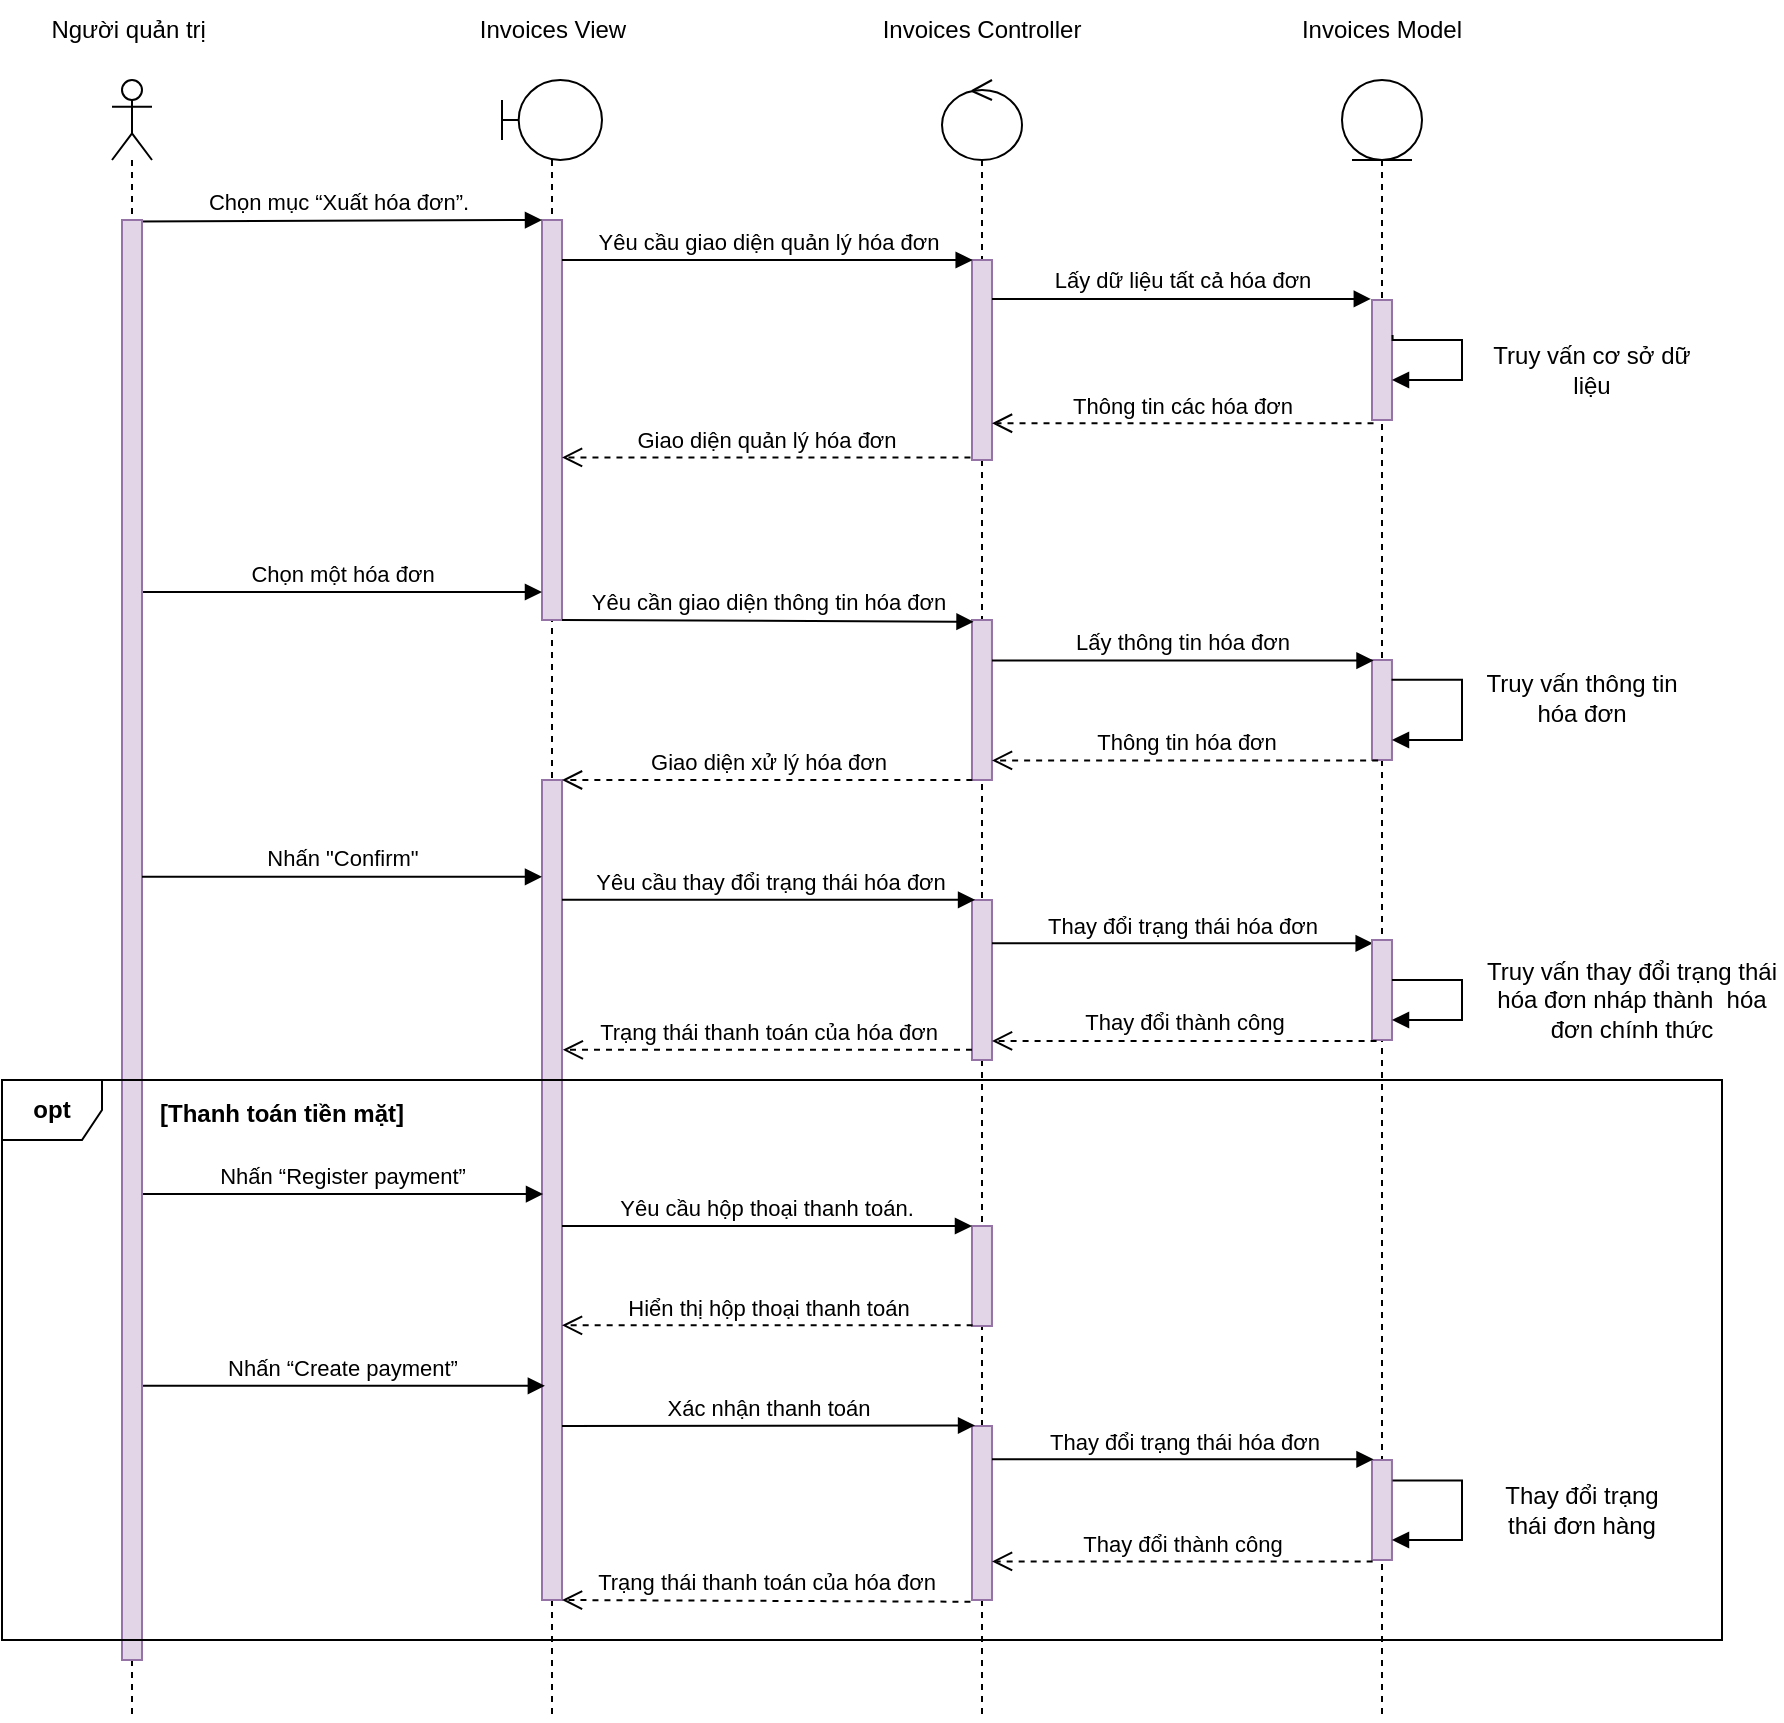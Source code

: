 <mxfile version="20.5.3" type="device"><diagram id="kgpKYQtTHZ0yAKxKKP6v" name="Page-1"><mxGraphModel dx="1635" dy="913" grid="1" gridSize="10" guides="1" tooltips="1" connect="1" arrows="1" fold="1" page="1" pageScale="1" pageWidth="850" pageHeight="1100" math="0" shadow="0"><root><mxCell id="0"/><mxCell id="1" parent="0"/><mxCell id="IKjmXN1KYT3wza2yYLR_-2" value="" style="shape=umlLifeline;participant=umlBoundary;perimeter=lifelinePerimeter;whiteSpace=wrap;html=1;container=1;collapsible=0;recursiveResize=0;verticalAlign=top;spacingTop=36;outlineConnect=0;" parent="1" vertex="1"><mxGeometry x="290" y="40" width="50" height="820" as="geometry"/></mxCell><mxCell id="IKjmXN1KYT3wza2yYLR_-60" value="" style="html=1;points=[];perimeter=orthogonalPerimeter;fillColor=#e1d5e7;strokeColor=#9673a6;" parent="IKjmXN1KYT3wza2yYLR_-2" vertex="1"><mxGeometry x="20" y="70" width="10" height="200" as="geometry"/></mxCell><mxCell id="IKjmXN1KYT3wza2yYLR_-76" value="" style="html=1;points=[];perimeter=orthogonalPerimeter;fillColor=#e1d5e7;strokeColor=#9673a6;" parent="IKjmXN1KYT3wza2yYLR_-2" vertex="1"><mxGeometry x="20" y="350" width="10" height="410" as="geometry"/></mxCell><mxCell id="IKjmXN1KYT3wza2yYLR_-97" value="[Thanh toán tiền mặt]" style="text;align=center;fontStyle=1;verticalAlign=middle;spacingLeft=3;spacingRight=3;strokeColor=none;rotatable=0;points=[[0,0.5],[1,0.5]];portConstraint=eastwest;" parent="IKjmXN1KYT3wza2yYLR_-2" vertex="1"><mxGeometry x="-150.01" y="503" width="80" height="26" as="geometry"/></mxCell><mxCell id="IKjmXN1KYT3wza2yYLR_-3" value="" style="shape=umlLifeline;participant=umlEntity;perimeter=lifelinePerimeter;whiteSpace=wrap;html=1;container=1;collapsible=0;recursiveResize=0;verticalAlign=top;spacingTop=36;outlineConnect=0;" parent="1" vertex="1"><mxGeometry x="710" y="40" width="40" height="820" as="geometry"/></mxCell><mxCell id="IKjmXN1KYT3wza2yYLR_-4" value="" style="shape=umlLifeline;participant=umlControl;perimeter=lifelinePerimeter;whiteSpace=wrap;html=1;container=1;collapsible=0;recursiveResize=0;verticalAlign=top;spacingTop=36;outlineConnect=0;" parent="1" vertex="1"><mxGeometry x="510" y="40" width="40" height="820" as="geometry"/></mxCell><mxCell id="IKjmXN1KYT3wza2yYLR_-64" value="" style="html=1;points=[];perimeter=orthogonalPerimeter;fillColor=#e1d5e7;strokeColor=#9673a6;" parent="IKjmXN1KYT3wza2yYLR_-4" vertex="1"><mxGeometry x="15" y="90" width="10" height="100" as="geometry"/></mxCell><mxCell id="IKjmXN1KYT3wza2yYLR_-82" value="" style="html=1;points=[];perimeter=orthogonalPerimeter;fillColor=#e1d5e7;strokeColor=#9673a6;" parent="IKjmXN1KYT3wza2yYLR_-4" vertex="1"><mxGeometry x="14.99" y="573" width="10" height="50" as="geometry"/></mxCell><mxCell id="IKjmXN1KYT3wza2yYLR_-99" value="" style="html=1;points=[];perimeter=orthogonalPerimeter;fillColor=#e1d5e7;strokeColor=#9673a6;" parent="IKjmXN1KYT3wza2yYLR_-4" vertex="1"><mxGeometry x="15" y="410" width="10" height="80" as="geometry"/></mxCell><mxCell id="EdkU4uo0CDdyitmDvNCV-4" value="" style="html=1;points=[];perimeter=orthogonalPerimeter;fillColor=#e1d5e7;strokeColor=#9673a6;" vertex="1" parent="IKjmXN1KYT3wza2yYLR_-4"><mxGeometry x="15" y="673" width="10" height="87" as="geometry"/></mxCell><mxCell id="IKjmXN1KYT3wza2yYLR_-9" value="" style="shape=umlLifeline;participant=umlActor;perimeter=lifelinePerimeter;whiteSpace=wrap;html=1;container=1;collapsible=0;recursiveResize=0;verticalAlign=top;spacingTop=36;outlineConnect=0;" parent="1" vertex="1"><mxGeometry x="95" y="40" width="20" height="820" as="geometry"/></mxCell><mxCell id="IKjmXN1KYT3wza2yYLR_-47" value="" style="html=1;points=[];perimeter=orthogonalPerimeter;fillColor=#e1d5e7;strokeColor=#9673a6;" parent="1" vertex="1"><mxGeometry x="724.99" y="330" width="10" height="50" as="geometry"/></mxCell><mxCell id="IKjmXN1KYT3wza2yYLR_-48" value="" style="edgeStyle=orthogonalEdgeStyle;html=1;align=left;spacingLeft=2;endArrow=block;rounded=0;exitX=0.981;exitY=0.198;exitDx=0;exitDy=0;exitPerimeter=0;" parent="1" source="IKjmXN1KYT3wza2yYLR_-47" target="IKjmXN1KYT3wza2yYLR_-47" edge="1"><mxGeometry relative="1" as="geometry"><mxPoint x="29.99" y="294" as="sourcePoint"/><Array as="points"><mxPoint x="770" y="340"/><mxPoint x="770" y="370"/></Array><mxPoint x="34.99" y="314.0" as="targetPoint"/></mxGeometry></mxCell><mxCell id="IKjmXN1KYT3wza2yYLR_-49" value="" style="html=1;points=[];perimeter=orthogonalPerimeter;fillColor=#e1d5e7;strokeColor=#9673a6;" parent="1" vertex="1"><mxGeometry x="524.99" y="310" width="10" height="80" as="geometry"/></mxCell><mxCell id="IKjmXN1KYT3wza2yYLR_-51" value="Chọn một hóa đơn" style="html=1;verticalAlign=bottom;endArrow=block;rounded=0;" parent="1" source="IKjmXN1KYT3wza2yYLR_-57" edge="1"><mxGeometry width="80" relative="1" as="geometry"><mxPoint x="150" y="296" as="sourcePoint"/><mxPoint x="309.99" y="296" as="targetPoint"/></mxGeometry></mxCell><mxCell id="IKjmXN1KYT3wza2yYLR_-52" value="Yêu cần giao diện thông tin hóa đơn" style="html=1;verticalAlign=bottom;endArrow=block;rounded=0;entryX=0.077;entryY=0.011;entryDx=0;entryDy=0;entryPerimeter=0;" parent="1" edge="1" target="IKjmXN1KYT3wza2yYLR_-49" source="IKjmXN1KYT3wza2yYLR_-60"><mxGeometry width="80" relative="1" as="geometry"><mxPoint x="319.99" y="312" as="sourcePoint"/><mxPoint x="519.99" y="312" as="targetPoint"/></mxGeometry></mxCell><mxCell id="IKjmXN1KYT3wza2yYLR_-53" value="Lấy thông tin hóa đơn" style="html=1;verticalAlign=bottom;endArrow=block;rounded=0;entryX=0.077;entryY=0.006;entryDx=0;entryDy=0;entryPerimeter=0;" parent="1" source="IKjmXN1KYT3wza2yYLR_-49" target="IKjmXN1KYT3wza2yYLR_-47" edge="1"><mxGeometry width="80" relative="1" as="geometry"><mxPoint x="579.99" y="324" as="sourcePoint"/><mxPoint x="659.99" y="324" as="targetPoint"/></mxGeometry></mxCell><mxCell id="IKjmXN1KYT3wza2yYLR_-54" value="Truy vấn thông tin hóa đơn" style="text;html=1;strokeColor=none;fillColor=none;align=center;verticalAlign=middle;whiteSpace=wrap;rounded=0;" parent="1" vertex="1"><mxGeometry x="779.99" y="334" width="100" height="30" as="geometry"/></mxCell><mxCell id="IKjmXN1KYT3wza2yYLR_-55" value="Thông tin hóa đơn" style="html=1;verticalAlign=bottom;endArrow=open;dashed=1;endSize=8;rounded=0;exitX=0.307;exitY=1.004;exitDx=0;exitDy=0;exitPerimeter=0;" parent="1" source="IKjmXN1KYT3wza2yYLR_-47" target="IKjmXN1KYT3wza2yYLR_-49" edge="1"><mxGeometry relative="1" as="geometry"><mxPoint x="720" y="370" as="sourcePoint"/><mxPoint x="599.99" y="374" as="targetPoint"/></mxGeometry></mxCell><mxCell id="IKjmXN1KYT3wza2yYLR_-56" value="Giao diện xử lý hóa đơn" style="html=1;verticalAlign=bottom;endArrow=open;dashed=1;endSize=8;rounded=0;exitX=0.019;exitY=1;exitDx=0;exitDy=0;exitPerimeter=0;" parent="1" source="IKjmXN1KYT3wza2yYLR_-49" target="IKjmXN1KYT3wza2yYLR_-76" edge="1"><mxGeometry relative="1" as="geometry"><mxPoint x="500" y="380" as="sourcePoint"/><mxPoint x="324.4" y="391.79" as="targetPoint"/></mxGeometry></mxCell><mxCell id="IKjmXN1KYT3wza2yYLR_-59" value="Chọn mục “Xuất hóa đơn”." style="html=1;verticalAlign=bottom;endArrow=block;rounded=0;exitX=0.66;exitY=0.001;exitDx=0;exitDy=0;exitPerimeter=0;" parent="1" source="IKjmXN1KYT3wza2yYLR_-57" edge="1"><mxGeometry width="80" relative="1" as="geometry"><mxPoint x="190" y="110" as="sourcePoint"/><mxPoint x="310" y="110" as="targetPoint"/></mxGeometry></mxCell><mxCell id="IKjmXN1KYT3wza2yYLR_-61" value="Invoices View" style="text;html=1;strokeColor=none;fillColor=none;align=center;verticalAlign=middle;whiteSpace=wrap;rounded=0;" parent="1" vertex="1"><mxGeometry x="272.5" width="85" height="30" as="geometry"/></mxCell><mxCell id="IKjmXN1KYT3wza2yYLR_-62" value="Invoices Controller" style="text;html=1;strokeColor=none;fillColor=none;align=center;verticalAlign=middle;whiteSpace=wrap;rounded=0;" parent="1" vertex="1"><mxGeometry x="475" width="110" height="30" as="geometry"/></mxCell><mxCell id="IKjmXN1KYT3wza2yYLR_-63" value="Invoices Model" style="text;html=1;strokeColor=none;fillColor=none;align=center;verticalAlign=middle;whiteSpace=wrap;rounded=0;" parent="1" vertex="1"><mxGeometry x="680" width="100" height="30" as="geometry"/></mxCell><mxCell id="IKjmXN1KYT3wza2yYLR_-67" value="Yêu cầu giao diện quản lý hóa đơn" style="html=1;verticalAlign=bottom;endArrow=block;rounded=0;entryX=0.034;entryY=0;entryDx=0;entryDy=0;entryPerimeter=0;" parent="1" source="IKjmXN1KYT3wza2yYLR_-60" target="IKjmXN1KYT3wza2yYLR_-64" edge="1"><mxGeometry width="80" relative="1" as="geometry"><mxPoint x="370" y="130" as="sourcePoint"/><mxPoint x="450" y="130" as="targetPoint"/></mxGeometry></mxCell><mxCell id="IKjmXN1KYT3wza2yYLR_-69" value="Lấy dữ liệu tất cả hóa đơn" style="html=1;verticalAlign=bottom;endArrow=block;rounded=0;entryX=-0.059;entryY=-0.007;entryDx=0;entryDy=0;entryPerimeter=0;" parent="1" source="IKjmXN1KYT3wza2yYLR_-64" edge="1"><mxGeometry width="80" relative="1" as="geometry"><mxPoint x="600" y="150" as="sourcePoint"/><mxPoint x="724.41" y="149.44" as="targetPoint"/></mxGeometry></mxCell><mxCell id="IKjmXN1KYT3wza2yYLR_-70" value="" style="html=1;points=[];perimeter=orthogonalPerimeter;fillColor=#e1d5e7;strokeColor=#9673a6;" parent="1" vertex="1"><mxGeometry x="725" y="150" width="10" height="60" as="geometry"/></mxCell><mxCell id="IKjmXN1KYT3wza2yYLR_-71" value="" style="edgeStyle=orthogonalEdgeStyle;html=1;align=left;spacingLeft=2;endArrow=block;rounded=0;exitX=1.028;exitY=0.292;exitDx=0;exitDy=0;exitPerimeter=0;" parent="1" source="IKjmXN1KYT3wza2yYLR_-70" target="IKjmXN1KYT3wza2yYLR_-70" edge="1"><mxGeometry relative="1" as="geometry"><mxPoint x="30" y="130" as="sourcePoint"/><Array as="points"><mxPoint x="770" y="170"/><mxPoint x="770" y="190"/></Array><mxPoint x="35" y="150.0" as="targetPoint"/></mxGeometry></mxCell><mxCell id="IKjmXN1KYT3wza2yYLR_-72" value="Truy vấn cơ sở dữ liệu" style="text;html=1;strokeColor=none;fillColor=none;align=center;verticalAlign=middle;whiteSpace=wrap;rounded=0;" parent="1" vertex="1"><mxGeometry x="780" y="170" width="110" height="30" as="geometry"/></mxCell><mxCell id="IKjmXN1KYT3wza2yYLR_-73" value="Thông tin các hóa đơn" style="html=1;verticalAlign=bottom;endArrow=open;dashed=1;endSize=8;rounded=0;exitX=0.076;exitY=1.027;exitDx=0;exitDy=0;exitPerimeter=0;" parent="1" source="IKjmXN1KYT3wza2yYLR_-70" target="IKjmXN1KYT3wza2yYLR_-64" edge="1"><mxGeometry relative="1" as="geometry"><mxPoint x="720" y="210" as="sourcePoint"/><mxPoint x="620" y="210" as="targetPoint"/></mxGeometry></mxCell><mxCell id="IKjmXN1KYT3wza2yYLR_-74" value="Giao diện quản lý hóa đơn" style="html=1;verticalAlign=bottom;endArrow=open;dashed=1;endSize=8;rounded=0;exitX=-0.077;exitY=0.987;exitDx=0;exitDy=0;exitPerimeter=0;" parent="1" source="IKjmXN1KYT3wza2yYLR_-64" target="IKjmXN1KYT3wza2yYLR_-60" edge="1"><mxGeometry relative="1" as="geometry"><mxPoint x="500" y="230" as="sourcePoint"/><mxPoint x="420" y="230" as="targetPoint"/></mxGeometry></mxCell><mxCell id="IKjmXN1KYT3wza2yYLR_-81" value="Nhấn “Register payment”" style="html=1;verticalAlign=bottom;endArrow=block;rounded=0;entryX=0.052;entryY=0.306;entryDx=0;entryDy=0;entryPerimeter=0;" parent="1" edge="1"><mxGeometry width="80" relative="1" as="geometry"><mxPoint x="109.99" y="597.04" as="sourcePoint"/><mxPoint x="310.51" y="597.04" as="targetPoint"/></mxGeometry></mxCell><mxCell id="IKjmXN1KYT3wza2yYLR_-83" value="Yêu cầu hộp thoại thanh toán." style="html=1;verticalAlign=bottom;endArrow=block;rounded=0;" parent="1" target="IKjmXN1KYT3wza2yYLR_-82" edge="1"><mxGeometry width="80" relative="1" as="geometry"><mxPoint x="319.99" y="613" as="sourcePoint"/><mxPoint x="449.99" y="603" as="targetPoint"/></mxGeometry></mxCell><mxCell id="IKjmXN1KYT3wza2yYLR_-84" value="Hiển thị hộp thoại thanh toán" style="html=1;verticalAlign=bottom;endArrow=open;dashed=1;endSize=8;rounded=0;exitX=0.034;exitY=0.993;exitDx=0;exitDy=0;exitPerimeter=0;" parent="1" source="IKjmXN1KYT3wza2yYLR_-82" edge="1"><mxGeometry relative="1" as="geometry"><mxPoint x="459.99" y="653" as="sourcePoint"/><mxPoint x="319.99" y="662.65" as="targetPoint"/></mxGeometry></mxCell><mxCell id="IKjmXN1KYT3wza2yYLR_-85" value="Nhấn “Create payment”" style="html=1;verticalAlign=bottom;endArrow=block;rounded=0;entryX=0.145;entryY=0.588;entryDx=0;entryDy=0;entryPerimeter=0;" parent="1" edge="1"><mxGeometry width="80" relative="1" as="geometry"><mxPoint x="109.99" y="692.92" as="sourcePoint"/><mxPoint x="311.44" y="692.92" as="targetPoint"/></mxGeometry></mxCell><mxCell id="IKjmXN1KYT3wza2yYLR_-89" value="Xác nhận thanh toán" style="html=1;verticalAlign=bottom;endArrow=block;rounded=0;entryX=0.153;entryY=-0.003;entryDx=0;entryDy=0;entryPerimeter=0;" parent="1" edge="1" target="EdkU4uo0CDdyitmDvNCV-4"><mxGeometry width="80" relative="1" as="geometry"><mxPoint x="319.99" y="713" as="sourcePoint"/><mxPoint x="470" y="713" as="targetPoint"/></mxGeometry></mxCell><mxCell id="IKjmXN1KYT3wza2yYLR_-91" value="" style="html=1;points=[];perimeter=orthogonalPerimeter;fillColor=#e1d5e7;strokeColor=#9673a6;" parent="1" vertex="1"><mxGeometry x="724.99" y="730" width="10" height="50" as="geometry"/></mxCell><mxCell id="IKjmXN1KYT3wza2yYLR_-92" value="" style="edgeStyle=orthogonalEdgeStyle;html=1;align=left;spacingLeft=2;endArrow=block;rounded=0;exitX=1.027;exitY=0.205;exitDx=0;exitDy=0;exitPerimeter=0;" parent="1" source="IKjmXN1KYT3wza2yYLR_-91" target="IKjmXN1KYT3wza2yYLR_-91" edge="1"><mxGeometry relative="1" as="geometry"><mxPoint x="740" y="740" as="sourcePoint"/><Array as="points"><mxPoint x="770" y="740"/><mxPoint x="770" y="770"/></Array><mxPoint x="34.99" y="713.0" as="targetPoint"/></mxGeometry></mxCell><mxCell id="IKjmXN1KYT3wza2yYLR_-93" value="Thay đổi trạng thái đơn hàng" style="text;html=1;strokeColor=none;fillColor=none;align=center;verticalAlign=middle;whiteSpace=wrap;rounded=0;" parent="1" vertex="1"><mxGeometry x="779.99" y="740" width="100" height="30" as="geometry"/></mxCell><mxCell id="IKjmXN1KYT3wza2yYLR_-94" value="Thay đổi thành công" style="html=1;verticalAlign=bottom;endArrow=open;dashed=1;endSize=8;rounded=0;exitX=0.034;exitY=1.014;exitDx=0;exitDy=0;exitPerimeter=0;" parent="1" source="IKjmXN1KYT3wza2yYLR_-91" edge="1" target="EdkU4uo0CDdyitmDvNCV-4"><mxGeometry relative="1" as="geometry"><mxPoint x="509.99" y="783" as="sourcePoint"/><mxPoint x="590" y="780" as="targetPoint"/></mxGeometry></mxCell><mxCell id="IKjmXN1KYT3wza2yYLR_-57" value="" style="html=1;points=[];perimeter=orthogonalPerimeter;fillColor=#e1d5e7;strokeColor=#9673a6;" parent="1" vertex="1"><mxGeometry x="100" y="110" width="10" height="720" as="geometry"/></mxCell><mxCell id="IKjmXN1KYT3wza2yYLR_-12" value="Người quản trị&amp;nbsp;" style="text;html=1;strokeColor=none;fillColor=none;align=center;verticalAlign=middle;whiteSpace=wrap;rounded=0;" parent="1" vertex="1"><mxGeometry x="50" width="110" height="30" as="geometry"/></mxCell><mxCell id="IKjmXN1KYT3wza2yYLR_-77" value="&lt;b&gt;opt&lt;/b&gt;" style="shape=umlFrame;whiteSpace=wrap;html=1;width=50;height=30;" parent="1" vertex="1"><mxGeometry x="40" y="540" width="860" height="280" as="geometry"/></mxCell><mxCell id="IKjmXN1KYT3wza2yYLR_-98" value="Nhấn &quot;Confirm&quot;" style="html=1;verticalAlign=bottom;endArrow=block;rounded=0;entryX=0;entryY=0.118;entryDx=0;entryDy=0;entryPerimeter=0;" parent="1" source="IKjmXN1KYT3wza2yYLR_-57" target="IKjmXN1KYT3wza2yYLR_-76" edge="1"><mxGeometry width="80" relative="1" as="geometry"><mxPoint x="180" y="420" as="sourcePoint"/><mxPoint x="260" y="420" as="targetPoint"/></mxGeometry></mxCell><mxCell id="IKjmXN1KYT3wza2yYLR_-100" value="Yêu cầu thay đổi trạng thái hóa đơn" style="html=1;verticalAlign=bottom;endArrow=block;rounded=0;entryX=0.153;entryY=-0.001;entryDx=0;entryDy=0;entryPerimeter=0;" parent="1" source="IKjmXN1KYT3wza2yYLR_-76" target="IKjmXN1KYT3wza2yYLR_-99" edge="1"><mxGeometry width="80" relative="1" as="geometry"><mxPoint x="390" y="450" as="sourcePoint"/><mxPoint x="520" y="450" as="targetPoint"/></mxGeometry></mxCell><mxCell id="IKjmXN1KYT3wza2yYLR_-103" value="Thay đổi trạng thái hóa đơn" style="html=1;verticalAlign=bottom;endArrow=block;rounded=0;entryX=0.034;entryY=0.021;entryDx=0;entryDy=0;entryPerimeter=0;" parent="1" source="IKjmXN1KYT3wza2yYLR_-99" edge="1"><mxGeometry width="80" relative="1" as="geometry"><mxPoint x="580" y="470" as="sourcePoint"/><mxPoint x="725.34" y="471.68" as="targetPoint"/></mxGeometry></mxCell><mxCell id="IKjmXN1KYT3wza2yYLR_-104" value="" style="html=1;points=[];perimeter=orthogonalPerimeter;fillColor=#e1d5e7;strokeColor=#9673a6;" parent="1" vertex="1"><mxGeometry x="725" y="470" width="10" height="50" as="geometry"/></mxCell><mxCell id="IKjmXN1KYT3wza2yYLR_-105" value="" style="edgeStyle=orthogonalEdgeStyle;html=1;align=left;spacingLeft=2;endArrow=block;rounded=0;" parent="1" target="IKjmXN1KYT3wza2yYLR_-104" edge="1"><mxGeometry relative="1" as="geometry"><mxPoint x="735" y="490" as="sourcePoint"/><Array as="points"><mxPoint x="770" y="490"/><mxPoint x="770" y="510"/></Array><mxPoint x="35" y="470.0" as="targetPoint"/></mxGeometry></mxCell><mxCell id="EdkU4uo0CDdyitmDvNCV-1" value="Truy vấn thay đổi trạng thái hóa đơn nháp thành&amp;nbsp; hóa đơn chính thức" style="text;html=1;strokeColor=none;fillColor=none;align=center;verticalAlign=middle;whiteSpace=wrap;rounded=0;" vertex="1" parent="1"><mxGeometry x="779.99" y="485" width="150.01" height="30" as="geometry"/></mxCell><mxCell id="EdkU4uo0CDdyitmDvNCV-2" value="Trạng thái thanh toán của hóa đơn" style="html=1;verticalAlign=bottom;endArrow=open;dashed=1;endSize=8;rounded=0;entryX=1.04;entryY=0.329;entryDx=0;entryDy=0;entryPerimeter=0;" edge="1" parent="1" source="IKjmXN1KYT3wza2yYLR_-99" target="IKjmXN1KYT3wza2yYLR_-76"><mxGeometry relative="1" as="geometry"><mxPoint x="470" y="530" as="sourcePoint"/><mxPoint x="390" y="530" as="targetPoint"/></mxGeometry></mxCell><mxCell id="EdkU4uo0CDdyitmDvNCV-3" value="Thay đổi thành công" style="html=1;verticalAlign=bottom;endArrow=open;dashed=1;endSize=8;rounded=0;exitX=0.229;exitY=1.009;exitDx=0;exitDy=0;exitPerimeter=0;" edge="1" parent="1" source="IKjmXN1KYT3wza2yYLR_-104" target="IKjmXN1KYT3wza2yYLR_-99"><mxGeometry relative="1" as="geometry"><mxPoint x="660" y="520" as="sourcePoint"/><mxPoint x="580" y="520" as="targetPoint"/></mxGeometry></mxCell><mxCell id="EdkU4uo0CDdyitmDvNCV-6" value="Thay đổi trạng thái hóa đơn" style="html=1;verticalAlign=bottom;endArrow=block;rounded=0;entryX=0.077;entryY=-0.007;entryDx=0;entryDy=0;entryPerimeter=0;" edge="1" parent="1" source="EdkU4uo0CDdyitmDvNCV-4" target="IKjmXN1KYT3wza2yYLR_-91"><mxGeometry width="80" relative="1" as="geometry"><mxPoint x="590" y="730" as="sourcePoint"/><mxPoint x="670" y="730" as="targetPoint"/></mxGeometry></mxCell><mxCell id="EdkU4uo0CDdyitmDvNCV-7" value="Trạng thái thanh toán của hóa đơn" style="html=1;verticalAlign=bottom;endArrow=open;dashed=1;endSize=8;rounded=0;exitX=-0.077;exitY=1.01;exitDx=0;exitDy=0;exitPerimeter=0;" edge="1" parent="1" source="EdkU4uo0CDdyitmDvNCV-4" target="IKjmXN1KYT3wza2yYLR_-76"><mxGeometry relative="1" as="geometry"><mxPoint x="527.6" y="800.0" as="sourcePoint"/><mxPoint x="323.0" y="800.0" as="targetPoint"/></mxGeometry></mxCell></root></mxGraphModel></diagram></mxfile>